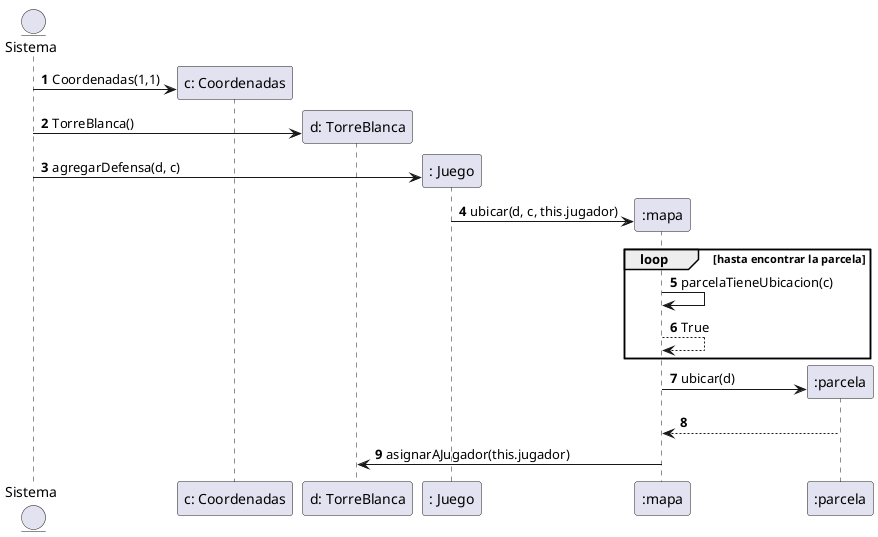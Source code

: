 @startuml
'https://plantuml.com/sequence-diagram

autonumber

entity Sistema
create "c: Coordenadas"
Sistema -> "c: Coordenadas": Coordenadas(1,1)


create "d: TorreBlanca"
Sistema -> "d: TorreBlanca": TorreBlanca()

create ": Juego"
Sistema -> ": Juego": agregarDefensa(d, c)

create ":mapa"
": Juego" -> ":mapa": ubicar(d, c, this.jugador)

loop hasta encontrar la parcela
":mapa" -> ":mapa": parcelaTieneUbicacion(c)
":mapa" --> ":mapa": True
end

create ":parcela"
":mapa" -> ":parcela": ubicar(d)
":mapa" <-- ":parcela"

":mapa" -> "d: TorreBlanca": asignarAJugador(this.jugador)




@enduml